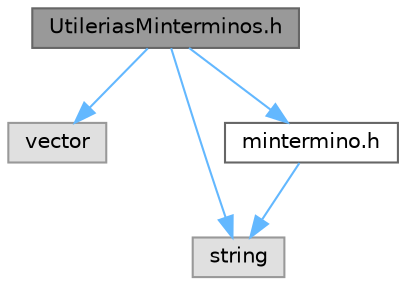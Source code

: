 digraph "UtileriasMinterminos.h"
{
 // LATEX_PDF_SIZE
  bgcolor="transparent";
  edge [fontname=Helvetica,fontsize=10,labelfontname=Helvetica,labelfontsize=10];
  node [fontname=Helvetica,fontsize=10,shape=box,height=0.2,width=0.4];
  Node1 [id="Node000001",label="UtileriasMinterminos.h",height=0.2,width=0.4,color="gray40", fillcolor="grey60", style="filled", fontcolor="black",tooltip="Declaraciones de funciones auxiliares para el manejo de mintérminos en la simplificación booleana."];
  Node1 -> Node2 [id="edge5_Node000001_Node000002",color="steelblue1",style="solid",tooltip=" "];
  Node2 [id="Node000002",label="vector",height=0.2,width=0.4,color="grey60", fillcolor="#E0E0E0", style="filled",tooltip=" "];
  Node1 -> Node3 [id="edge6_Node000001_Node000003",color="steelblue1",style="solid",tooltip=" "];
  Node3 [id="Node000003",label="string",height=0.2,width=0.4,color="grey60", fillcolor="#E0E0E0", style="filled",tooltip=" "];
  Node1 -> Node4 [id="edge7_Node000001_Node000004",color="steelblue1",style="solid",tooltip=" "];
  Node4 [id="Node000004",label="mintermino.h",height=0.2,width=0.4,color="grey40", fillcolor="white", style="filled",URL="$mintermino_8h.html",tooltip="Definición de la estructura de datos para representar un mintérmino en la simplificación booleana."];
  Node4 -> Node3 [id="edge8_Node000004_Node000003",color="steelblue1",style="solid",tooltip=" "];
}
